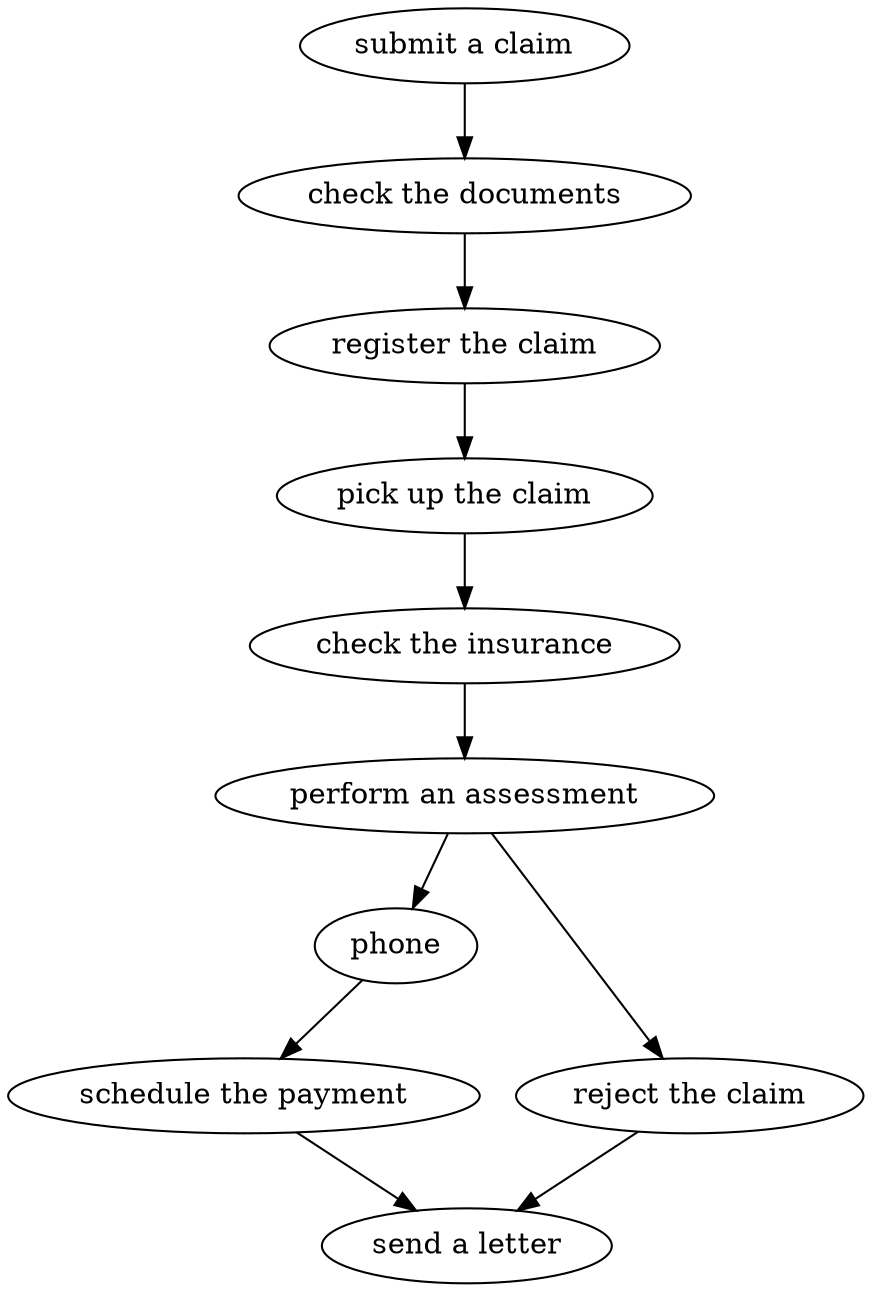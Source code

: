 strict digraph "doc-3.8" {
	graph [name="doc-3.8"];
	"submit a claim"	[attrs="{'type': 'Activity', 'label': 'submit a claim'}"];
	"check the documents"	[attrs="{'type': 'Activity', 'label': 'check the documents'}"];
	"submit a claim" -> "check the documents"	[attrs="{'type': 'flow', 'label': 'flow'}"];
	"register the claim"	[attrs="{'type': 'Activity', 'label': 'register the claim'}"];
	"check the documents" -> "register the claim"	[attrs="{'type': 'flow', 'label': 'flow'}"];
	"pick up the claim"	[attrs="{'type': 'Activity', 'label': 'pick up the claim'}"];
	"register the claim" -> "pick up the claim"	[attrs="{'type': 'flow', 'label': 'flow'}"];
	"check the insurance"	[attrs="{'type': 'Activity', 'label': 'check the insurance'}"];
	"pick up the claim" -> "check the insurance"	[attrs="{'type': 'flow', 'label': 'flow'}"];
	"perform an assessment"	[attrs="{'type': 'Activity', 'label': 'perform an assessment'}"];
	"check the insurance" -> "perform an assessment"	[attrs="{'type': 'flow', 'label': 'flow'}"];
	phone	[attrs="{'type': 'Activity', 'label': 'phone'}"];
	"perform an assessment" -> phone	[attrs="{'type': 'flow', 'label': 'flow'}"];
	"reject the claim"	[attrs="{'type': 'Activity', 'label': 'reject the claim'}"];
	"perform an assessment" -> "reject the claim"	[attrs="{'type': 'flow', 'label': 'flow'}"];
	"schedule the payment"	[attrs="{'type': 'Activity', 'label': 'schedule the payment'}"];
	phone -> "schedule the payment"	[attrs="{'type': 'flow', 'label': 'flow'}"];
	"send a letter"	[attrs="{'type': 'Activity', 'label': 'send a letter'}"];
	"schedule the payment" -> "send a letter"	[attrs="{'type': 'flow', 'label': 'flow'}"];
	"reject the claim" -> "send a letter"	[attrs="{'type': 'flow', 'label': 'flow'}"];
}
